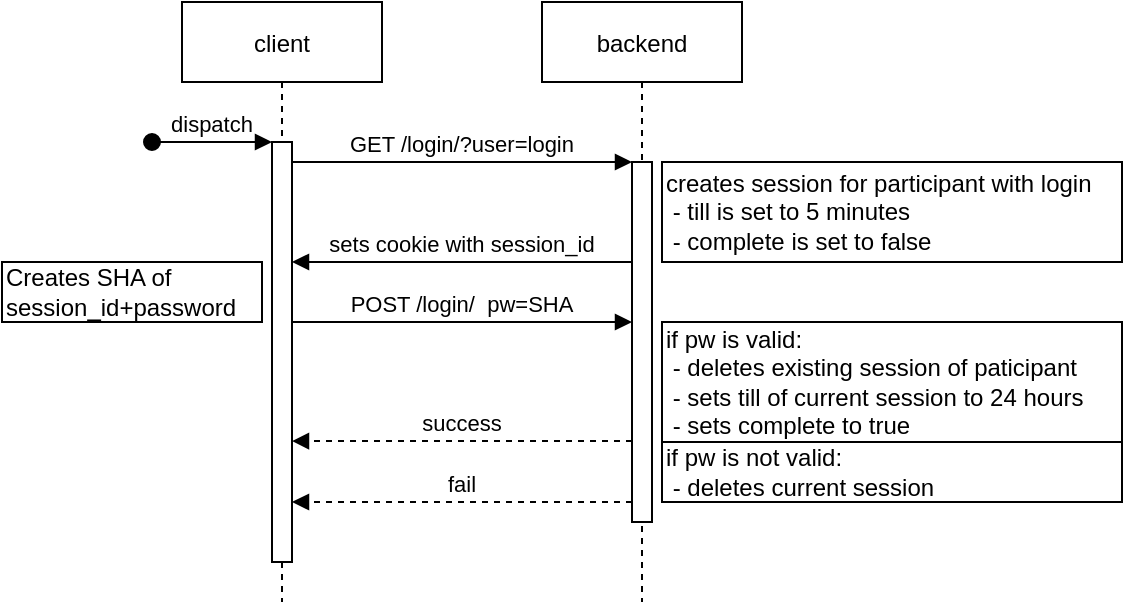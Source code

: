 <mxfile version="18.0.6" type="device"><diagram id="kgpKYQtTHZ0yAKxKKP6v" name="Page-1"><mxGraphModel dx="982" dy="556" grid="1" gridSize="10" guides="1" tooltips="1" connect="1" arrows="1" fold="1" page="1" pageScale="1" pageWidth="850" pageHeight="1100" math="0" shadow="0"><root><mxCell id="0"/><mxCell id="1" parent="0"/><mxCell id="3nuBFxr9cyL0pnOWT2aG-1" value="client" style="shape=umlLifeline;perimeter=lifelinePerimeter;container=1;collapsible=0;recursiveResize=0;rounded=0;shadow=0;strokeWidth=1;" parent="1" vertex="1"><mxGeometry x="120" y="80" width="100" height="300" as="geometry"/></mxCell><mxCell id="3nuBFxr9cyL0pnOWT2aG-2" value="" style="points=[];perimeter=orthogonalPerimeter;rounded=0;shadow=0;strokeWidth=1;" parent="3nuBFxr9cyL0pnOWT2aG-1" vertex="1"><mxGeometry x="45" y="70" width="10" height="210" as="geometry"/></mxCell><mxCell id="3nuBFxr9cyL0pnOWT2aG-3" value="dispatch" style="verticalAlign=bottom;startArrow=oval;endArrow=block;startSize=8;shadow=0;strokeWidth=1;" parent="3nuBFxr9cyL0pnOWT2aG-1" target="3nuBFxr9cyL0pnOWT2aG-2" edge="1"><mxGeometry relative="1" as="geometry"><mxPoint x="-15" y="70" as="sourcePoint"/></mxGeometry></mxCell><mxCell id="3nuBFxr9cyL0pnOWT2aG-5" value="backend" style="shape=umlLifeline;perimeter=lifelinePerimeter;container=1;collapsible=0;recursiveResize=0;rounded=0;shadow=0;strokeWidth=1;" parent="1" vertex="1"><mxGeometry x="300" y="80" width="100" height="300" as="geometry"/></mxCell><mxCell id="3nuBFxr9cyL0pnOWT2aG-6" value="" style="points=[];perimeter=orthogonalPerimeter;rounded=0;shadow=0;strokeWidth=1;" parent="3nuBFxr9cyL0pnOWT2aG-5" vertex="1"><mxGeometry x="45" y="80" width="10" height="180" as="geometry"/></mxCell><mxCell id="3nuBFxr9cyL0pnOWT2aG-8" value="GET /login/?user=login" style="verticalAlign=bottom;endArrow=block;entryX=0;entryY=0;shadow=0;strokeWidth=1;" parent="1" source="3nuBFxr9cyL0pnOWT2aG-2" target="3nuBFxr9cyL0pnOWT2aG-6" edge="1"><mxGeometry relative="1" as="geometry"><mxPoint x="275" y="160" as="sourcePoint"/></mxGeometry></mxCell><mxCell id="3nuBFxr9cyL0pnOWT2aG-9" value="sets cookie with session_id" style="verticalAlign=bottom;endArrow=block;shadow=0;strokeWidth=1;" parent="1" source="3nuBFxr9cyL0pnOWT2aG-6" target="3nuBFxr9cyL0pnOWT2aG-2" edge="1"><mxGeometry relative="1" as="geometry"><mxPoint x="340" y="200" as="sourcePoint"/><mxPoint x="180" y="210" as="targetPoint"/><Array as="points"><mxPoint x="280" y="210"/></Array></mxGeometry></mxCell><mxCell id="jsbS36TXrQa4jQ_E_NbG-1" value="creates session for participant with login&lt;br&gt;&amp;nbsp;- till is set to 5 minutes&lt;br&gt;&amp;nbsp;- complete is set to false" style="rounded=0;whiteSpace=wrap;html=1;align=left;autosize=1;" vertex="1" parent="1"><mxGeometry x="360" y="160" width="230" height="50" as="geometry"/></mxCell><mxCell id="jsbS36TXrQa4jQ_E_NbG-2" value="Creates SHA of&lt;br&gt;session_id+password" style="rounded=0;whiteSpace=wrap;html=1;align=left;autosize=1;" vertex="1" parent="1"><mxGeometry x="30" y="210" width="130" height="30" as="geometry"/></mxCell><mxCell id="jsbS36TXrQa4jQ_E_NbG-5" value="POST /login/  pw=SHA" style="verticalAlign=bottom;endArrow=block;entryX=0;entryY=0;shadow=0;strokeWidth=1;" edge="1" parent="1"><mxGeometry relative="1" as="geometry"><mxPoint x="175" y="240.0" as="sourcePoint"/><mxPoint x="345" y="240.0" as="targetPoint"/></mxGeometry></mxCell><mxCell id="jsbS36TXrQa4jQ_E_NbG-6" value="if pw is valid:&lt;br&gt;&amp;nbsp;- deletes existing session of paticipant&lt;br&gt;&amp;nbsp;- sets till of current session to 24 hours&lt;br&gt;&amp;nbsp;- sets complete to true" style="rounded=0;whiteSpace=wrap;html=1;align=left;autosize=0;" vertex="1" parent="1"><mxGeometry x="360" y="240" width="230" height="60" as="geometry"/></mxCell><mxCell id="jsbS36TXrQa4jQ_E_NbG-7" value="success" style="verticalAlign=bottom;endArrow=block;shadow=0;strokeWidth=1;dashed=1;" edge="1" parent="1"><mxGeometry relative="1" as="geometry"><mxPoint x="345" y="299.52" as="sourcePoint"/><mxPoint x="175" y="299.52" as="targetPoint"/><Array as="points"><mxPoint x="280" y="299.52"/></Array></mxGeometry></mxCell><mxCell id="jsbS36TXrQa4jQ_E_NbG-8" value="if pw is not valid:&lt;br&gt;&amp;nbsp;- deletes current session" style="rounded=0;whiteSpace=wrap;html=1;align=left;autosize=0;" vertex="1" parent="1"><mxGeometry x="360" y="300" width="230" height="30" as="geometry"/></mxCell><mxCell id="jsbS36TXrQa4jQ_E_NbG-9" value="fail" style="verticalAlign=bottom;endArrow=block;shadow=0;strokeWidth=1;dashed=1;" edge="1" parent="1"><mxGeometry relative="1" as="geometry"><mxPoint x="345" y="330" as="sourcePoint"/><mxPoint x="175" y="330" as="targetPoint"/><Array as="points"><mxPoint x="280" y="330"/></Array></mxGeometry></mxCell></root></mxGraphModel></diagram></mxfile>

